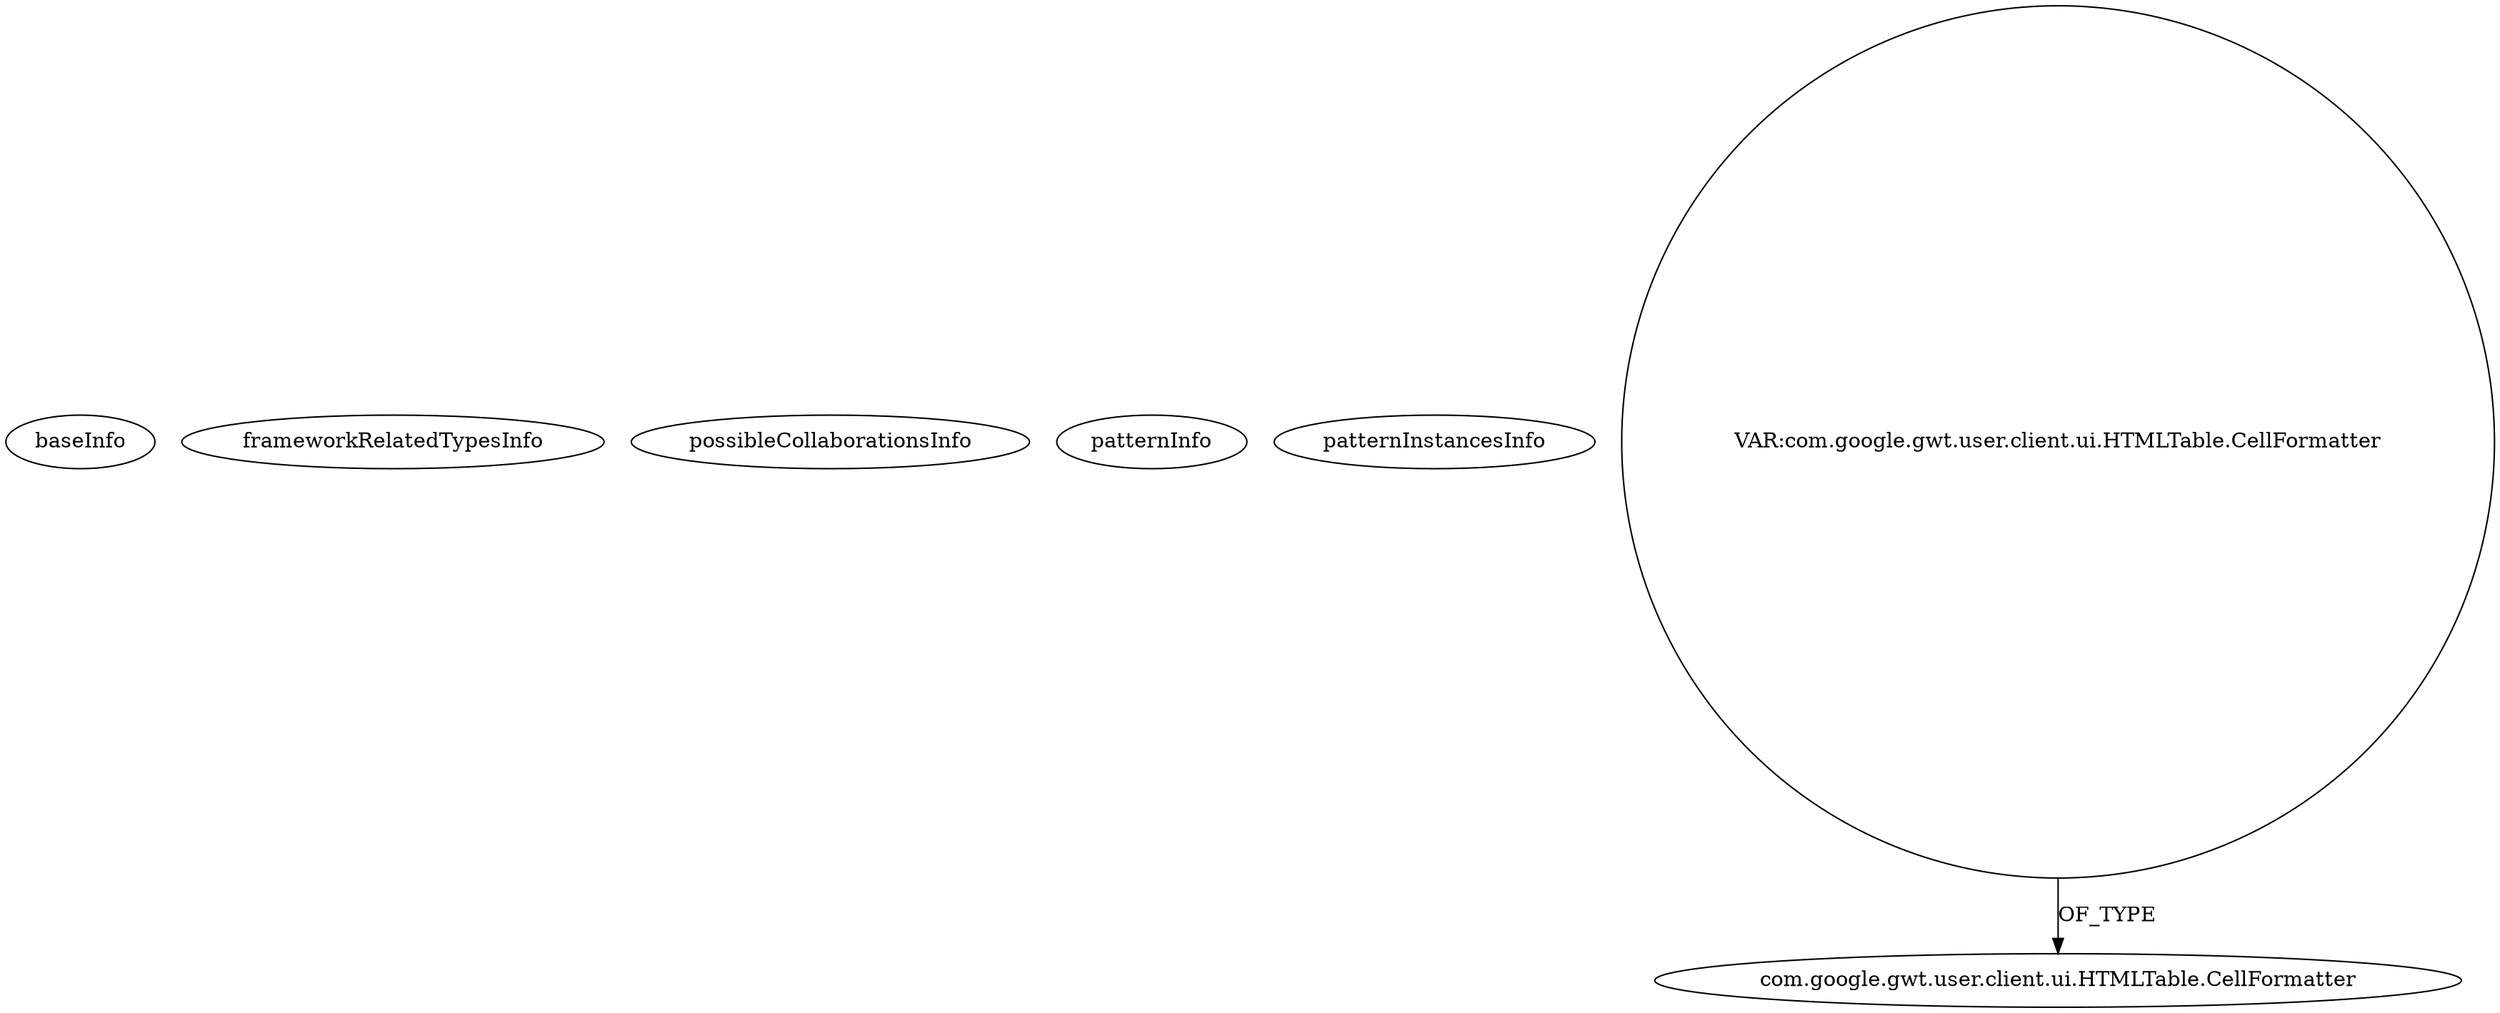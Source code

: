 digraph {
baseInfo[graphId=851,category="pattern",isAnonymous=false,possibleRelation=false]
frameworkRelatedTypesInfo[]
possibleCollaborationsInfo[]
patternInfo[frequency=6.0,patternRootClient=null]
patternInstancesInfo[0="Tok-Ziraja222~/Tok-Ziraja222/Ziraja222-master/src/ziraja/client/widgets/AnswerGrid.java~AnswerGrid~430",1="Tok-Ziraja222~/Tok-Ziraja222/Ziraja222-master/src/ziraja/client/widgets/ReducedQuestionGrid.java~ReducedQuestionGrid~428",2="Tok-Ziraja222~/Tok-Ziraja222/Ziraja222-master/src/ziraja/client/presenter/ReportsPresenter.java~void prepareTable()~419",3="fmilepe-StockWatcher~/fmilepe-StockWatcher/StockWatcher-master/src/br/mdarte/exemplo/client/stockwatcher.java~stockwatcher~1327",4="GoogleCloudPlatform-appengine-gwtguestbook-namespaces-java~/GoogleCloudPlatform-appengine-gwtguestbook-namespaces-java/appengine-gwtguestbook-namespaces-java-master/src/com/google/gwt/sample/gwtguestbook/client/Guestbook.java~Guestbook~156",5="chrte-TemperatureWatcher~/chrte-TemperatureWatcher/TemperatureWatcher-master/src/com/google/gwt/sample/stockwatcher/client/TemperatureWatcher.java~TemperatureWatcher~1066"]
35[label="com.google.gwt.user.client.ui.HTMLTable.CellFormatter",vertexType="FRAMEWORK_CLASS_TYPE",isFrameworkType=false]
167[label="VAR:com.google.gwt.user.client.ui.HTMLTable.CellFormatter",vertexType="VARIABLE_EXPRESION",isFrameworkType=false,shape=circle]
167->35[label="OF_TYPE"]
}
